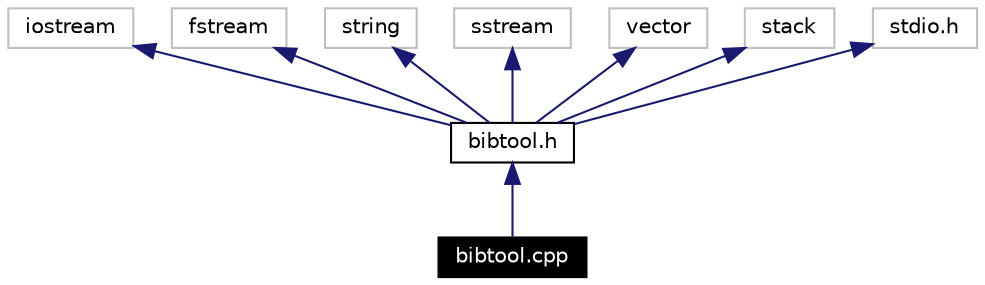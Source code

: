 digraph inheritance
{
  Node0 [shape="box",label="bibtool.cpp",fontsize=10,height=0.2,width=0.4,fontname="Helvetica",color="black",style="filled" fontcolor="white"];
  Node1 -> Node0 [dir=back,color="midnightblue",fontsize=10,style="solid",fontname="Helvetica"];
  Node1 [shape="box",label="bibtool.h",fontsize=10,height=0.2,width=0.4,fontname="Helvetica",color="black",URL="$bibtool_8h.html"];
  Node2 -> Node1 [dir=back,color="midnightblue",fontsize=10,style="solid",fontname="Helvetica"];
  Node2 [shape="box",label="iostream",fontsize=10,height=0.2,width=0.4,fontname="Helvetica",color="grey75"];
  Node3 -> Node1 [dir=back,color="midnightblue",fontsize=10,style="solid",fontname="Helvetica"];
  Node3 [shape="box",label="fstream",fontsize=10,height=0.2,width=0.4,fontname="Helvetica",color="grey75"];
  Node4 -> Node1 [dir=back,color="midnightblue",fontsize=10,style="solid",fontname="Helvetica"];
  Node4 [shape="box",label="string",fontsize=10,height=0.2,width=0.4,fontname="Helvetica",color="grey75"];
  Node5 -> Node1 [dir=back,color="midnightblue",fontsize=10,style="solid",fontname="Helvetica"];
  Node5 [shape="box",label="sstream",fontsize=10,height=0.2,width=0.4,fontname="Helvetica",color="grey75"];
  Node6 -> Node1 [dir=back,color="midnightblue",fontsize=10,style="solid",fontname="Helvetica"];
  Node6 [shape="box",label="vector",fontsize=10,height=0.2,width=0.4,fontname="Helvetica",color="grey75"];
  Node7 -> Node1 [dir=back,color="midnightblue",fontsize=10,style="solid",fontname="Helvetica"];
  Node7 [shape="box",label="stack",fontsize=10,height=0.2,width=0.4,fontname="Helvetica",color="grey75"];
  Node8 -> Node1 [dir=back,color="midnightblue",fontsize=10,style="solid",fontname="Helvetica"];
  Node8 [shape="box",label="stdio.h",fontsize=10,height=0.2,width=0.4,fontname="Helvetica",color="grey75"];
}
